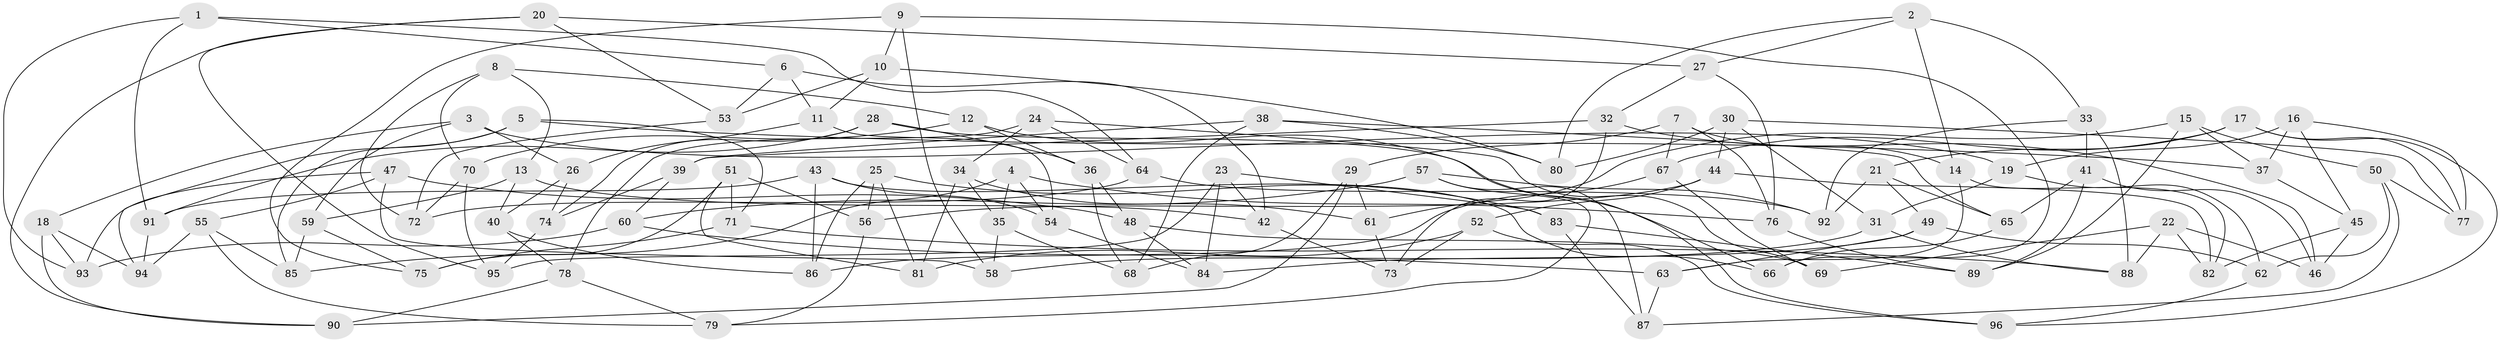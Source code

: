 // coarse degree distribution, {6: 0.6363636363636364, 4: 0.2545454545454545, 5: 0.10909090909090909}
// Generated by graph-tools (version 1.1) at 2025/42/03/06/25 10:42:16]
// undirected, 96 vertices, 192 edges
graph export_dot {
graph [start="1"]
  node [color=gray90,style=filled];
  1;
  2;
  3;
  4;
  5;
  6;
  7;
  8;
  9;
  10;
  11;
  12;
  13;
  14;
  15;
  16;
  17;
  18;
  19;
  20;
  21;
  22;
  23;
  24;
  25;
  26;
  27;
  28;
  29;
  30;
  31;
  32;
  33;
  34;
  35;
  36;
  37;
  38;
  39;
  40;
  41;
  42;
  43;
  44;
  45;
  46;
  47;
  48;
  49;
  50;
  51;
  52;
  53;
  54;
  55;
  56;
  57;
  58;
  59;
  60;
  61;
  62;
  63;
  64;
  65;
  66;
  67;
  68;
  69;
  70;
  71;
  72;
  73;
  74;
  75;
  76;
  77;
  78;
  79;
  80;
  81;
  82;
  83;
  84;
  85;
  86;
  87;
  88;
  89;
  90;
  91;
  92;
  93;
  94;
  95;
  96;
  1 -- 64;
  1 -- 6;
  1 -- 91;
  1 -- 93;
  2 -- 33;
  2 -- 27;
  2 -- 80;
  2 -- 14;
  3 -- 19;
  3 -- 18;
  3 -- 26;
  3 -- 59;
  4 -- 76;
  4 -- 35;
  4 -- 54;
  4 -- 85;
  5 -- 94;
  5 -- 37;
  5 -- 71;
  5 -- 85;
  6 -- 11;
  6 -- 42;
  6 -- 53;
  7 -- 76;
  7 -- 29;
  7 -- 67;
  7 -- 14;
  8 -- 72;
  8 -- 12;
  8 -- 70;
  8 -- 13;
  9 -- 58;
  9 -- 10;
  9 -- 66;
  9 -- 75;
  10 -- 80;
  10 -- 11;
  10 -- 53;
  11 -- 54;
  11 -- 26;
  12 -- 96;
  12 -- 36;
  12 -- 70;
  13 -- 59;
  13 -- 42;
  13 -- 40;
  14 -- 63;
  14 -- 82;
  15 -- 50;
  15 -- 37;
  15 -- 89;
  15 -- 61;
  16 -- 37;
  16 -- 45;
  16 -- 19;
  16 -- 77;
  17 -- 77;
  17 -- 21;
  17 -- 96;
  17 -- 67;
  18 -- 93;
  18 -- 94;
  18 -- 90;
  19 -- 62;
  19 -- 31;
  20 -- 53;
  20 -- 27;
  20 -- 95;
  20 -- 90;
  21 -- 49;
  21 -- 65;
  21 -- 92;
  22 -- 82;
  22 -- 69;
  22 -- 88;
  22 -- 46;
  23 -- 42;
  23 -- 83;
  23 -- 84;
  23 -- 95;
  24 -- 69;
  24 -- 34;
  24 -- 78;
  24 -- 64;
  25 -- 86;
  25 -- 81;
  25 -- 83;
  25 -- 56;
  26 -- 74;
  26 -- 40;
  27 -- 32;
  27 -- 76;
  28 -- 66;
  28 -- 36;
  28 -- 91;
  28 -- 74;
  29 -- 61;
  29 -- 68;
  29 -- 90;
  30 -- 44;
  30 -- 77;
  30 -- 31;
  30 -- 80;
  31 -- 58;
  31 -- 88;
  32 -- 73;
  32 -- 46;
  32 -- 39;
  33 -- 92;
  33 -- 88;
  33 -- 41;
  34 -- 35;
  34 -- 61;
  34 -- 81;
  35 -- 58;
  35 -- 68;
  36 -- 68;
  36 -- 48;
  37 -- 45;
  38 -- 39;
  38 -- 65;
  38 -- 68;
  38 -- 80;
  39 -- 74;
  39 -- 60;
  40 -- 78;
  40 -- 86;
  41 -- 46;
  41 -- 89;
  41 -- 65;
  42 -- 73;
  43 -- 54;
  43 -- 66;
  43 -- 86;
  43 -- 91;
  44 -- 56;
  44 -- 52;
  44 -- 82;
  45 -- 82;
  45 -- 46;
  47 -- 55;
  47 -- 93;
  47 -- 48;
  47 -- 58;
  48 -- 69;
  48 -- 84;
  49 -- 84;
  49 -- 63;
  49 -- 62;
  50 -- 87;
  50 -- 77;
  50 -- 62;
  51 -- 75;
  51 -- 56;
  51 -- 81;
  51 -- 71;
  52 -- 81;
  52 -- 73;
  52 -- 96;
  53 -- 72;
  54 -- 84;
  55 -- 79;
  55 -- 85;
  55 -- 94;
  56 -- 79;
  57 -- 79;
  57 -- 60;
  57 -- 87;
  57 -- 92;
  59 -- 85;
  59 -- 75;
  60 -- 93;
  60 -- 63;
  61 -- 73;
  62 -- 96;
  63 -- 87;
  64 -- 92;
  64 -- 72;
  65 -- 66;
  67 -- 86;
  67 -- 69;
  70 -- 72;
  70 -- 95;
  71 -- 75;
  71 -- 88;
  74 -- 95;
  76 -- 89;
  78 -- 90;
  78 -- 79;
  83 -- 89;
  83 -- 87;
  91 -- 94;
}
